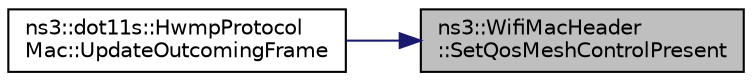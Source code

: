 digraph "ns3::WifiMacHeader::SetQosMeshControlPresent"
{
 // LATEX_PDF_SIZE
  edge [fontname="Helvetica",fontsize="10",labelfontname="Helvetica",labelfontsize="10"];
  node [fontname="Helvetica",fontsize="10",shape=record];
  rankdir="RL";
  Node1 [label="ns3::WifiMacHeader\l::SetQosMeshControlPresent",height=0.2,width=0.4,color="black", fillcolor="grey75", style="filled", fontcolor="black",tooltip="Set the Mesh Control Present flag for the QoS header."];
  Node1 -> Node2 [dir="back",color="midnightblue",fontsize="10",style="solid",fontname="Helvetica"];
  Node2 [label="ns3::dot11s::HwmpProtocol\lMac::UpdateOutcomingFrame",height=0.2,width=0.4,color="black", fillcolor="white", style="filled",URL="$classns3_1_1dot11s_1_1_hwmp_protocol_mac.html#ac4e4a220e540cb34c502fa62fe391ef2",tooltip="allow HwmpProtocol class friend access"];
}

